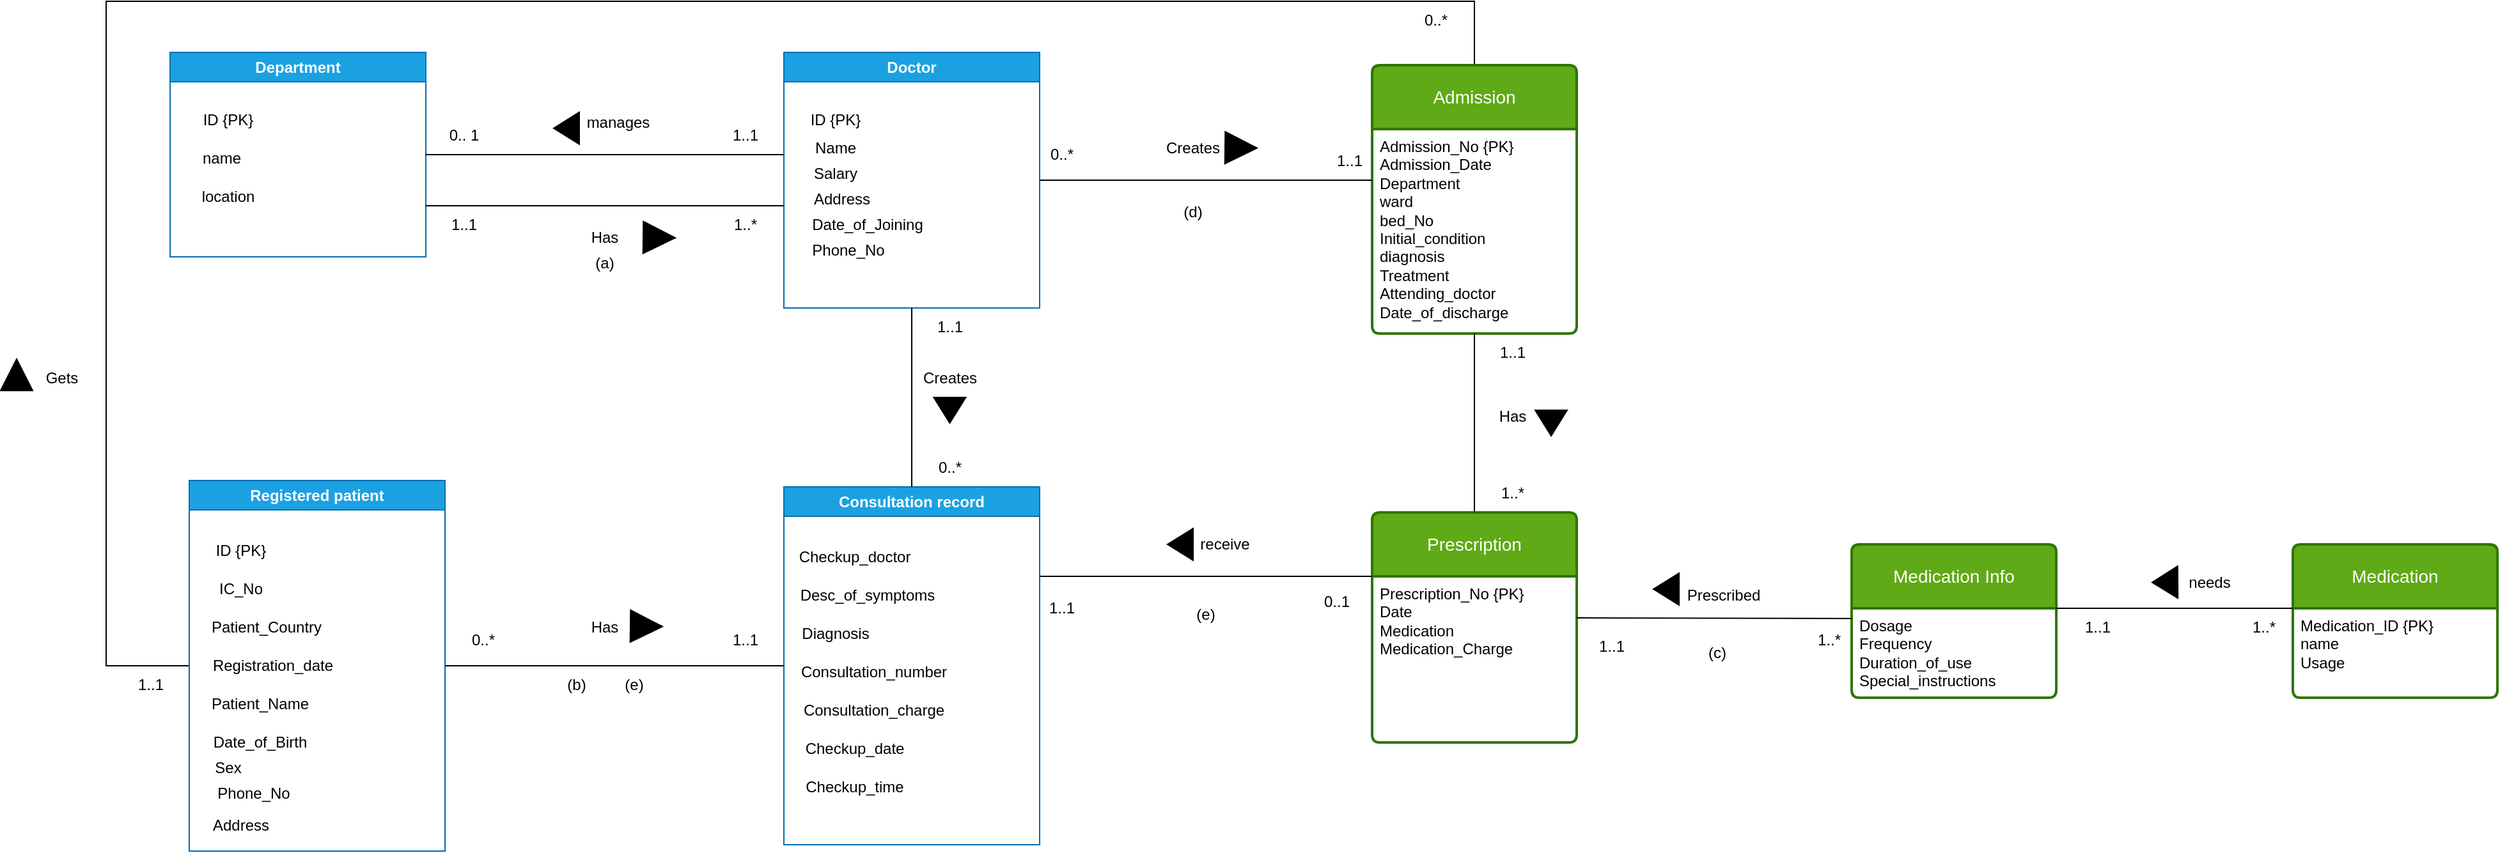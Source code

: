 <mxfile version="26.2.14">
  <diagram name="Page-1" id="pgiMqyUjf4aCU3Kz9-66">
    <mxGraphModel dx="1855" dy="958" grid="1" gridSize="10" guides="1" tooltips="1" connect="1" arrows="1" fold="1" page="1" pageScale="1" pageWidth="850" pageHeight="1100" math="0" shadow="0">
      <root>
        <mxCell id="0" />
        <mxCell id="1" parent="0" />
        <mxCell id="iwBYStO_40tfpdYds1Tp-1" value="Department" style="swimlane;whiteSpace=wrap;html=1;fillColor=#1ba1e2;fontColor=#ffffff;strokeColor=#006EAF;fillStyle=auto;" parent="1" vertex="1">
          <mxGeometry x="190" y="690" width="200" height="160" as="geometry" />
        </mxCell>
        <mxCell id="iwBYStO_40tfpdYds1Tp-2" value="ID {PK}" style="text;html=1;align=center;verticalAlign=middle;resizable=0;points=[];autosize=1;strokeColor=none;fillColor=none;" parent="iwBYStO_40tfpdYds1Tp-1" vertex="1">
          <mxGeometry x="15" y="38" width="60" height="30" as="geometry" />
        </mxCell>
        <mxCell id="iwBYStO_40tfpdYds1Tp-4" value="location" style="text;html=1;align=center;verticalAlign=middle;resizable=0;points=[];autosize=1;strokeColor=none;fillColor=none;" parent="iwBYStO_40tfpdYds1Tp-1" vertex="1">
          <mxGeometry x="15" y="98" width="60" height="30" as="geometry" />
        </mxCell>
        <mxCell id="iwBYStO_40tfpdYds1Tp-3" value="name" style="text;html=1;align=center;verticalAlign=middle;resizable=0;points=[];autosize=1;strokeColor=none;fillColor=none;" parent="iwBYStO_40tfpdYds1Tp-1" vertex="1">
          <mxGeometry x="15" y="68" width="50" height="30" as="geometry" />
        </mxCell>
        <mxCell id="iwBYStO_40tfpdYds1Tp-5" value="Doctor" style="swimlane;whiteSpace=wrap;html=1;fillColor=#1ba1e2;fontColor=#ffffff;strokeColor=#006EAF;" parent="1" vertex="1">
          <mxGeometry x="670" y="690" width="200" height="200" as="geometry" />
        </mxCell>
        <mxCell id="iwBYStO_40tfpdYds1Tp-7" value="Name" style="text;html=1;align=center;verticalAlign=middle;resizable=0;points=[];autosize=1;strokeColor=none;fillColor=none;" parent="iwBYStO_40tfpdYds1Tp-5" vertex="1">
          <mxGeometry x="10" y="60" width="60" height="30" as="geometry" />
        </mxCell>
        <mxCell id="iwBYStO_40tfpdYds1Tp-8" value="Phone_No" style="text;html=1;align=center;verticalAlign=middle;resizable=0;points=[];autosize=1;strokeColor=none;fillColor=none;" parent="iwBYStO_40tfpdYds1Tp-5" vertex="1">
          <mxGeometry x="10" y="140" width="80" height="30" as="geometry" />
        </mxCell>
        <mxCell id="iwBYStO_40tfpdYds1Tp-6" value="ID {PK}" style="text;html=1;align=center;verticalAlign=middle;resizable=0;points=[];autosize=1;strokeColor=none;fillColor=none;" parent="iwBYStO_40tfpdYds1Tp-5" vertex="1">
          <mxGeometry x="10" y="38" width="60" height="30" as="geometry" />
        </mxCell>
        <mxCell id="iwBYStO_40tfpdYds1Tp-9" value="Address" style="text;html=1;align=center;verticalAlign=middle;resizable=0;points=[];autosize=1;strokeColor=none;fillColor=none;" parent="iwBYStO_40tfpdYds1Tp-5" vertex="1">
          <mxGeometry x="10" y="100" width="70" height="30" as="geometry" />
        </mxCell>
        <mxCell id="iwBYStO_40tfpdYds1Tp-10" value="Salary" style="text;html=1;align=center;verticalAlign=middle;resizable=0;points=[];autosize=1;strokeColor=none;fillColor=none;" parent="iwBYStO_40tfpdYds1Tp-5" vertex="1">
          <mxGeometry x="10" y="80" width="60" height="30" as="geometry" />
        </mxCell>
        <mxCell id="iwBYStO_40tfpdYds1Tp-11" value="Date_of_Joining" style="text;html=1;align=center;verticalAlign=middle;resizable=0;points=[];autosize=1;strokeColor=none;fillColor=none;" parent="iwBYStO_40tfpdYds1Tp-5" vertex="1">
          <mxGeometry x="10" y="120" width="110" height="30" as="geometry" />
        </mxCell>
        <mxCell id="g-n3ValnLm8aZ3QtFes6-37" style="edgeStyle=orthogonalEdgeStyle;rounded=0;orthogonalLoop=1;jettySize=auto;html=1;entryX=0.5;entryY=0;entryDx=0;entryDy=0;endArrow=none;startFill=0;" edge="1" parent="1" source="iwBYStO_40tfpdYds1Tp-29" target="CYYpIv-HnM-2PHfvu33v-6">
          <mxGeometry relative="1" as="geometry">
            <Array as="points">
              <mxPoint x="140" y="1170" />
              <mxPoint x="140" y="650" />
              <mxPoint x="1210" y="650" />
            </Array>
          </mxGeometry>
        </mxCell>
        <mxCell id="iwBYStO_40tfpdYds1Tp-29" value="Registered patient" style="swimlane;whiteSpace=wrap;html=1;fillColor=#1ba1e2;fontColor=#ffffff;strokeColor=#006EAF;" parent="1" vertex="1">
          <mxGeometry x="205" y="1025" width="200" height="290" as="geometry" />
        </mxCell>
        <mxCell id="iwBYStO_40tfpdYds1Tp-30" value="ID {PK}" style="text;html=1;align=center;verticalAlign=middle;resizable=0;points=[];autosize=1;strokeColor=none;fillColor=none;" parent="iwBYStO_40tfpdYds1Tp-29" vertex="1">
          <mxGeometry x="10" y="40" width="60" height="30" as="geometry" />
        </mxCell>
        <mxCell id="iwBYStO_40tfpdYds1Tp-31" value="Registration_date" style="text;html=1;align=center;verticalAlign=middle;resizable=0;points=[];autosize=1;strokeColor=none;fillColor=none;" parent="iwBYStO_40tfpdYds1Tp-29" vertex="1">
          <mxGeometry x="5" y="130" width="120" height="30" as="geometry" />
        </mxCell>
        <mxCell id="iwBYStO_40tfpdYds1Tp-21" value="Patient_Name" style="text;html=1;align=center;verticalAlign=middle;resizable=0;points=[];autosize=1;strokeColor=none;fillColor=none;" parent="iwBYStO_40tfpdYds1Tp-29" vertex="1">
          <mxGeometry x="5" y="160" width="100" height="30" as="geometry" />
        </mxCell>
        <mxCell id="iwBYStO_40tfpdYds1Tp-22" value="Patient_Country" style="text;html=1;align=center;verticalAlign=middle;resizable=0;points=[];autosize=1;strokeColor=none;fillColor=none;" parent="iwBYStO_40tfpdYds1Tp-29" vertex="1">
          <mxGeometry x="5" y="100" width="110" height="30" as="geometry" />
        </mxCell>
        <mxCell id="iwBYStO_40tfpdYds1Tp-23" value="IC_No" style="text;html=1;align=center;verticalAlign=middle;resizable=0;points=[];autosize=1;strokeColor=none;fillColor=none;" parent="iwBYStO_40tfpdYds1Tp-29" vertex="1">
          <mxGeometry x="10" y="70" width="60" height="30" as="geometry" />
        </mxCell>
        <mxCell id="iwBYStO_40tfpdYds1Tp-25" value="Date_of_Birth" style="text;html=1;align=center;verticalAlign=middle;resizable=0;points=[];autosize=1;strokeColor=none;fillColor=none;" parent="iwBYStO_40tfpdYds1Tp-29" vertex="1">
          <mxGeometry x="5" y="190" width="100" height="30" as="geometry" />
        </mxCell>
        <mxCell id="iwBYStO_40tfpdYds1Tp-26" value="Sex" style="text;html=1;align=center;verticalAlign=middle;resizable=0;points=[];autosize=1;strokeColor=none;fillColor=none;" parent="iwBYStO_40tfpdYds1Tp-29" vertex="1">
          <mxGeometry x="10" y="210" width="40" height="30" as="geometry" />
        </mxCell>
        <mxCell id="iwBYStO_40tfpdYds1Tp-27" value="Phone_No" style="text;html=1;align=center;verticalAlign=middle;resizable=0;points=[];autosize=1;strokeColor=none;fillColor=none;" parent="iwBYStO_40tfpdYds1Tp-29" vertex="1">
          <mxGeometry x="10" y="230" width="80" height="30" as="geometry" />
        </mxCell>
        <mxCell id="iwBYStO_40tfpdYds1Tp-28" value="Address" style="text;html=1;align=center;verticalAlign=middle;resizable=0;points=[];autosize=1;strokeColor=none;fillColor=none;" parent="iwBYStO_40tfpdYds1Tp-29" vertex="1">
          <mxGeometry x="5" y="255" width="70" height="30" as="geometry" />
        </mxCell>
        <mxCell id="iwBYStO_40tfpdYds1Tp-32" value="" style="endArrow=none;html=1;rounded=0;" parent="1" edge="1">
          <mxGeometry width="50" height="50" relative="1" as="geometry">
            <mxPoint x="390" y="770" as="sourcePoint" />
            <mxPoint x="670" y="770" as="targetPoint" />
          </mxGeometry>
        </mxCell>
        <mxCell id="iwBYStO_40tfpdYds1Tp-33" value="" style="endArrow=none;html=1;rounded=0;" parent="1" edge="1">
          <mxGeometry width="50" height="50" relative="1" as="geometry">
            <mxPoint x="390" y="810" as="sourcePoint" />
            <mxPoint x="670" y="810" as="targetPoint" />
          </mxGeometry>
        </mxCell>
        <mxCell id="iwBYStO_40tfpdYds1Tp-35" value="Consultation record" style="swimlane;whiteSpace=wrap;html=1;fillColor=#1ba1e2;fontColor=#ffffff;strokeColor=#006EAF;" parent="1" vertex="1">
          <mxGeometry x="670" y="1030" width="200" height="280" as="geometry" />
        </mxCell>
        <mxCell id="iwBYStO_40tfpdYds1Tp-39" value="Checkup_doctor" style="text;html=1;align=center;verticalAlign=middle;resizable=0;points=[];autosize=1;strokeColor=none;fillColor=none;" parent="iwBYStO_40tfpdYds1Tp-35" vertex="1">
          <mxGeometry y="40" width="110" height="30" as="geometry" />
        </mxCell>
        <mxCell id="iwBYStO_40tfpdYds1Tp-40" value="Desc_of_symptoms" style="text;html=1;align=center;verticalAlign=middle;resizable=0;points=[];autosize=1;strokeColor=none;fillColor=none;" parent="iwBYStO_40tfpdYds1Tp-35" vertex="1">
          <mxGeometry y="70" width="130" height="30" as="geometry" />
        </mxCell>
        <mxCell id="iwBYStO_40tfpdYds1Tp-41" value="Diagnosis" style="text;html=1;align=center;verticalAlign=middle;resizable=0;points=[];autosize=1;strokeColor=none;fillColor=none;" parent="iwBYStO_40tfpdYds1Tp-35" vertex="1">
          <mxGeometry y="100" width="80" height="30" as="geometry" />
        </mxCell>
        <mxCell id="iwBYStO_40tfpdYds1Tp-42" value="Consultation_number" style="text;html=1;align=center;verticalAlign=middle;resizable=0;points=[];autosize=1;strokeColor=none;fillColor=none;" parent="iwBYStO_40tfpdYds1Tp-35" vertex="1">
          <mxGeometry y="130" width="140" height="30" as="geometry" />
        </mxCell>
        <mxCell id="iwBYStO_40tfpdYds1Tp-45" value="Consultation_charge" style="text;html=1;align=center;verticalAlign=middle;resizable=0;points=[];autosize=1;strokeColor=none;fillColor=none;" parent="iwBYStO_40tfpdYds1Tp-35" vertex="1">
          <mxGeometry x="5" y="160" width="130" height="30" as="geometry" />
        </mxCell>
        <mxCell id="iwBYStO_40tfpdYds1Tp-46" value="Checkup_date" style="text;html=1;align=center;verticalAlign=middle;resizable=0;points=[];autosize=1;strokeColor=none;fillColor=none;" parent="iwBYStO_40tfpdYds1Tp-35" vertex="1">
          <mxGeometry x="5" y="190" width="100" height="30" as="geometry" />
        </mxCell>
        <mxCell id="iwBYStO_40tfpdYds1Tp-48" value="Checkup_time" style="text;html=1;align=center;verticalAlign=middle;resizable=0;points=[];autosize=1;strokeColor=none;fillColor=none;" parent="iwBYStO_40tfpdYds1Tp-35" vertex="1">
          <mxGeometry x="5" y="220" width="100" height="30" as="geometry" />
        </mxCell>
        <mxCell id="SlIInPcPAZ8TnYqFgtZE-3" value="manages" style="text;html=1;align=center;verticalAlign=middle;resizable=0;points=[];autosize=1;strokeColor=none;fillColor=none;" parent="1" vertex="1">
          <mxGeometry x="505" y="730" width="70" height="30" as="geometry" />
        </mxCell>
        <mxCell id="SlIInPcPAZ8TnYqFgtZE-5" value="0.. 1" style="text;html=1;align=center;verticalAlign=middle;whiteSpace=wrap;rounded=0;" parent="1" vertex="1">
          <mxGeometry x="390" y="740" width="60" height="30" as="geometry" />
        </mxCell>
        <mxCell id="SlIInPcPAZ8TnYqFgtZE-9" value="Has" style="text;html=1;align=center;verticalAlign=middle;whiteSpace=wrap;rounded=0;" parent="1" vertex="1">
          <mxGeometry x="500" y="820" width="60" height="30" as="geometry" />
        </mxCell>
        <mxCell id="SlIInPcPAZ8TnYqFgtZE-10" value="1..1" style="text;html=1;align=center;verticalAlign=middle;whiteSpace=wrap;rounded=0;" parent="1" vertex="1">
          <mxGeometry x="610" y="740" width="60" height="30" as="geometry" />
        </mxCell>
        <mxCell id="SlIInPcPAZ8TnYqFgtZE-11" value="1..1" style="text;html=1;align=center;verticalAlign=middle;whiteSpace=wrap;rounded=0;" parent="1" vertex="1">
          <mxGeometry x="390" y="810" width="60" height="30" as="geometry" />
        </mxCell>
        <mxCell id="SlIInPcPAZ8TnYqFgtZE-12" value="1..*" style="text;html=1;align=center;verticalAlign=middle;whiteSpace=wrap;rounded=0;" parent="1" vertex="1">
          <mxGeometry x="610" y="810" width="60" height="30" as="geometry" />
        </mxCell>
        <mxCell id="SlIInPcPAZ8TnYqFgtZE-25" value="Has" style="text;html=1;align=center;verticalAlign=middle;whiteSpace=wrap;rounded=0;" parent="1" vertex="1">
          <mxGeometry x="500" y="1125" width="60" height="30" as="geometry" />
        </mxCell>
        <mxCell id="SlIInPcPAZ8TnYqFgtZE-26" value="1..1" style="text;html=1;align=center;verticalAlign=middle;whiteSpace=wrap;rounded=0;" parent="1" vertex="1">
          <mxGeometry x="610" y="1135" width="60" height="30" as="geometry" />
        </mxCell>
        <mxCell id="SlIInPcPAZ8TnYqFgtZE-27" value="0..*" style="text;html=1;align=center;verticalAlign=middle;whiteSpace=wrap;rounded=0;" parent="1" vertex="1">
          <mxGeometry x="405" y="1135" width="60" height="30" as="geometry" />
        </mxCell>
        <mxCell id="SlIInPcPAZ8TnYqFgtZE-28" value="&lt;font style=&quot;color: light-dark(rgb(0, 0, 0), rgb(255, 0, 0));&quot;&gt;(a)&lt;/font&gt;" style="text;html=1;align=center;verticalAlign=middle;whiteSpace=wrap;rounded=0;" parent="1" vertex="1">
          <mxGeometry x="500" y="840" width="60" height="30" as="geometry" />
        </mxCell>
        <mxCell id="SlIInPcPAZ8TnYqFgtZE-29" value="&lt;font style=&quot;color: light-dark(rgb(0, 0, 0), rgb(255, 0, 0));&quot;&gt;(b)&lt;/font&gt;" style="text;html=1;align=center;verticalAlign=middle;whiteSpace=wrap;rounded=0;" parent="1" vertex="1">
          <mxGeometry x="477.5" y="1170" width="60" height="30" as="geometry" />
        </mxCell>
        <mxCell id="CYYpIv-HnM-2PHfvu33v-6" value="Admission" style="swimlane;childLayout=stackLayout;horizontal=1;startSize=50;horizontalStack=0;rounded=1;fontSize=14;fontStyle=0;strokeWidth=2;resizeParent=0;resizeLast=1;shadow=0;dashed=0;align=center;arcSize=4;whiteSpace=wrap;html=1;fillColor=#60a917;fontColor=#ffffff;strokeColor=#2D7600;" parent="1" vertex="1">
          <mxGeometry x="1130" y="700" width="160" height="210" as="geometry" />
        </mxCell>
        <mxCell id="CYYpIv-HnM-2PHfvu33v-7" value="&lt;div&gt;Admission_No {PK}&lt;/div&gt;Admission_Date&lt;br&gt;Department&lt;div&gt;ward&lt;/div&gt;&lt;div&gt;bed_No&lt;br&gt;Initial_condition&lt;br&gt;diagnosis&lt;br&gt;Treatment&lt;br&gt;Attending_doctor&lt;/div&gt;&lt;div&gt;Date_of_discharge&lt;/div&gt;&lt;div&gt;&lt;br&gt;&lt;/div&gt;" style="align=left;strokeColor=none;fillColor=none;spacingLeft=4;spacingRight=4;fontSize=12;verticalAlign=top;resizable=0;rotatable=0;part=1;html=1;whiteSpace=wrap;" parent="CYYpIv-HnM-2PHfvu33v-6" vertex="1">
          <mxGeometry y="50" width="160" height="160" as="geometry" />
        </mxCell>
        <mxCell id="CYYpIv-HnM-2PHfvu33v-8" value="" style="endArrow=none;html=1;rounded=0;entryX=1;entryY=0.5;entryDx=0;entryDy=0;exitX=0;exitY=0.25;exitDx=0;exitDy=0;" parent="1" source="CYYpIv-HnM-2PHfvu33v-7" target="iwBYStO_40tfpdYds1Tp-5" edge="1">
          <mxGeometry relative="1" as="geometry">
            <mxPoint x="1120" y="770" as="sourcePoint" />
            <mxPoint x="1120" y="950" as="targetPoint" />
          </mxGeometry>
        </mxCell>
        <mxCell id="CYYpIv-HnM-2PHfvu33v-10" value="Prescription" style="swimlane;childLayout=stackLayout;horizontal=1;startSize=50;horizontalStack=0;rounded=1;fontSize=14;fontStyle=0;strokeWidth=2;resizeParent=0;resizeLast=1;shadow=0;dashed=0;align=center;arcSize=4;whiteSpace=wrap;html=1;fillColor=#60a917;fontColor=#ffffff;strokeColor=#2D7600;" parent="1" vertex="1">
          <mxGeometry x="1130" y="1050" width="160" height="180" as="geometry" />
        </mxCell>
        <mxCell id="CYYpIv-HnM-2PHfvu33v-11" value="&lt;div&gt;Prescription_No {PK}&lt;/div&gt;&lt;div&gt;Date&lt;br&gt;&lt;/div&gt;Medication&lt;div&gt;Medication_Charge&lt;/div&gt;" style="align=left;strokeColor=none;fillColor=none;spacingLeft=4;spacingRight=4;fontSize=12;verticalAlign=top;resizable=0;rotatable=0;part=1;html=1;whiteSpace=wrap;" parent="CYYpIv-HnM-2PHfvu33v-10" vertex="1">
          <mxGeometry y="50" width="160" height="130" as="geometry" />
        </mxCell>
        <mxCell id="CYYpIv-HnM-2PHfvu33v-12" value="Medication Info" style="swimlane;childLayout=stackLayout;horizontal=1;startSize=50;horizontalStack=0;rounded=1;fontSize=14;fontStyle=0;strokeWidth=2;resizeParent=0;resizeLast=1;shadow=0;dashed=0;align=center;arcSize=4;whiteSpace=wrap;html=1;fillColor=#60a917;fontColor=#ffffff;strokeColor=#2D7600;" parent="1" vertex="1">
          <mxGeometry x="1505" y="1075" width="160" height="120" as="geometry" />
        </mxCell>
        <mxCell id="CYYpIv-HnM-2PHfvu33v-13" value="&lt;div&gt;&lt;div&gt;Dosage&lt;/div&gt;&lt;div&gt;Frequency&lt;/div&gt;&lt;div&gt;Duration_of_use&lt;br&gt;Special_instructions&lt;/div&gt;&lt;/div&gt;" style="align=left;strokeColor=none;fillColor=none;spacingLeft=4;spacingRight=4;fontSize=12;verticalAlign=top;resizable=0;rotatable=0;part=1;html=1;whiteSpace=wrap;" parent="CYYpIv-HnM-2PHfvu33v-12" vertex="1">
          <mxGeometry y="50" width="160" height="70" as="geometry" />
        </mxCell>
        <mxCell id="CYYpIv-HnM-2PHfvu33v-14" value="" style="endArrow=none;html=1;rounded=0;entryX=0;entryY=0;entryDx=0;entryDy=0;" parent="1" target="CYYpIv-HnM-2PHfvu33v-11" edge="1">
          <mxGeometry width="50" height="50" relative="1" as="geometry">
            <mxPoint x="870" y="1100" as="sourcePoint" />
            <mxPoint x="1000" y="1144" as="targetPoint" />
          </mxGeometry>
        </mxCell>
        <mxCell id="CYYpIv-HnM-2PHfvu33v-27" value="1..1" style="text;html=1;align=center;verticalAlign=middle;whiteSpace=wrap;rounded=0;" parent="1" vertex="1">
          <mxGeometry x="870" y="1115" width="35" height="20" as="geometry" />
        </mxCell>
        <mxCell id="CYYpIv-HnM-2PHfvu33v-28" value="0..1" style="text;html=1;align=center;verticalAlign=middle;whiteSpace=wrap;rounded=0;" parent="1" vertex="1">
          <mxGeometry x="1085" y="1110" width="35" height="20" as="geometry" />
        </mxCell>
        <mxCell id="CYYpIv-HnM-2PHfvu33v-29" value="receive" style="text;html=1;align=center;verticalAlign=middle;whiteSpace=wrap;rounded=0;" parent="1" vertex="1">
          <mxGeometry x="990" y="1060" width="50" height="30" as="geometry" />
        </mxCell>
        <mxCell id="CYYpIv-HnM-2PHfvu33v-32" value="Prescribed" style="text;html=1;align=center;verticalAlign=middle;whiteSpace=wrap;rounded=0;" parent="1" vertex="1">
          <mxGeometry x="1380" y="1100" width="50" height="30" as="geometry" />
        </mxCell>
        <mxCell id="CYYpIv-HnM-2PHfvu33v-34" value="1..1" style="text;html=1;align=center;verticalAlign=middle;whiteSpace=wrap;rounded=0;" parent="1" vertex="1">
          <mxGeometry x="1300" y="1145" width="35" height="20" as="geometry" />
        </mxCell>
        <mxCell id="CYYpIv-HnM-2PHfvu33v-35" value="1..*" style="text;html=1;align=center;verticalAlign=middle;whiteSpace=wrap;rounded=0;" parent="1" vertex="1">
          <mxGeometry x="1470" y="1140" width="35" height="20" as="geometry" />
        </mxCell>
        <mxCell id="HaMvnOQRpAeRhv2OksEQ-1" value="Creates" style="text;html=1;align=center;verticalAlign=middle;whiteSpace=wrap;rounded=0;direction=west;flipV=1;flipH=1;" parent="1" vertex="1">
          <mxGeometry x="960" y="750" width="60" height="30" as="geometry" />
        </mxCell>
        <mxCell id="HaMvnOQRpAeRhv2OksEQ-2" value="0..*" style="text;html=1;align=center;verticalAlign=middle;whiteSpace=wrap;rounded=0;" parent="1" vertex="1">
          <mxGeometry x="870" y="760" width="35" height="20" as="geometry" />
        </mxCell>
        <mxCell id="HaMvnOQRpAeRhv2OksEQ-4" value="1..1" style="text;html=1;align=center;verticalAlign=middle;whiteSpace=wrap;rounded=0;" parent="1" vertex="1">
          <mxGeometry x="1095" y="765" width="35" height="20" as="geometry" />
        </mxCell>
        <mxCell id="g-n3ValnLm8aZ3QtFes6-1" value="&lt;font style=&quot;color: light-dark(rgb(0, 0, 0), rgb(255, 0, 0));&quot;&gt;(c)&lt;/font&gt;" style="text;html=1;align=center;verticalAlign=middle;whiteSpace=wrap;rounded=0;" vertex="1" parent="1">
          <mxGeometry x="1370" y="1145" width="60" height="30" as="geometry" />
        </mxCell>
        <mxCell id="g-n3ValnLm8aZ3QtFes6-3" value="&lt;font style=&quot;color: light-dark(rgb(0, 0, 0), rgb(255, 0, 0));&quot;&gt;(e)&lt;/font&gt;" style="text;html=1;align=center;verticalAlign=middle;whiteSpace=wrap;rounded=0;" vertex="1" parent="1">
          <mxGeometry x="970" y="1115" width="60" height="30" as="geometry" />
        </mxCell>
        <mxCell id="g-n3ValnLm8aZ3QtFes6-5" value="" style="endArrow=none;html=1;rounded=0;entryX=0.5;entryY=0;entryDx=0;entryDy=0;exitX=0.5;exitY=1;exitDx=0;exitDy=0;" edge="1" parent="1" source="iwBYStO_40tfpdYds1Tp-5" target="iwBYStO_40tfpdYds1Tp-35">
          <mxGeometry width="50" height="50" relative="1" as="geometry">
            <mxPoint x="575" y="968.75" as="sourcePoint" />
            <mxPoint x="245" y="968.75" as="targetPoint" />
          </mxGeometry>
        </mxCell>
        <mxCell id="g-n3ValnLm8aZ3QtFes6-7" value="Creates" style="text;html=1;align=center;verticalAlign=middle;whiteSpace=wrap;rounded=0;direction=west;flipV=1;flipH=1;rotation=0;" vertex="1" parent="1">
          <mxGeometry x="770" y="930" width="60" height="30" as="geometry" />
        </mxCell>
        <mxCell id="g-n3ValnLm8aZ3QtFes6-14" value="" style="endArrow=none;html=1;rounded=0;entryX=1;entryY=0.5;entryDx=0;entryDy=0;exitX=0;exitY=0.5;exitDx=0;exitDy=0;" edge="1" parent="1" source="iwBYStO_40tfpdYds1Tp-35" target="iwBYStO_40tfpdYds1Tp-29">
          <mxGeometry width="50" height="50" relative="1" as="geometry">
            <mxPoint x="600" y="1130" as="sourcePoint" />
            <mxPoint x="600" y="1270" as="targetPoint" />
          </mxGeometry>
        </mxCell>
        <mxCell id="g-n3ValnLm8aZ3QtFes6-15" value="" style="endArrow=none;html=1;rounded=0;exitX=1;exitY=0.25;exitDx=0;exitDy=0;" edge="1" parent="1" source="CYYpIv-HnM-2PHfvu33v-11">
          <mxGeometry width="50" height="50" relative="1" as="geometry">
            <mxPoint x="1275" y="1139.41" as="sourcePoint" />
            <mxPoint x="1505" y="1133" as="targetPoint" />
          </mxGeometry>
        </mxCell>
        <mxCell id="g-n3ValnLm8aZ3QtFes6-17" value="1..1" style="text;html=1;align=center;verticalAlign=middle;whiteSpace=wrap;rounded=0;" vertex="1" parent="1">
          <mxGeometry x="770" y="890" width="60" height="30" as="geometry" />
        </mxCell>
        <mxCell id="g-n3ValnLm8aZ3QtFes6-18" value="0..*" style="text;html=1;align=center;verticalAlign=middle;whiteSpace=wrap;rounded=0;" vertex="1" parent="1">
          <mxGeometry x="770" y="1000" width="60" height="30" as="geometry" />
        </mxCell>
        <mxCell id="g-n3ValnLm8aZ3QtFes6-21" value="" style="endArrow=none;html=1;rounded=0;entryX=0.5;entryY=0;entryDx=0;entryDy=0;exitX=0.5;exitY=1;exitDx=0;exitDy=0;" edge="1" parent="1" source="CYYpIv-HnM-2PHfvu33v-7" target="CYYpIv-HnM-2PHfvu33v-10">
          <mxGeometry width="50" height="50" relative="1" as="geometry">
            <mxPoint x="1060" y="951.5" as="sourcePoint" />
            <mxPoint x="1295" y="958.5" as="targetPoint" />
          </mxGeometry>
        </mxCell>
        <mxCell id="g-n3ValnLm8aZ3QtFes6-22" value="1..1" style="text;html=1;align=center;verticalAlign=middle;whiteSpace=wrap;rounded=0;" vertex="1" parent="1">
          <mxGeometry x="1210" y="910" width="60" height="30" as="geometry" />
        </mxCell>
        <mxCell id="g-n3ValnLm8aZ3QtFes6-23" value="1..*" style="text;html=1;align=center;verticalAlign=middle;whiteSpace=wrap;rounded=0;" vertex="1" parent="1">
          <mxGeometry x="1210" y="1020" width="60" height="30" as="geometry" />
        </mxCell>
        <mxCell id="g-n3ValnLm8aZ3QtFes6-24" value="&lt;font style=&quot;color: light-dark(rgb(0, 0, 0), rgb(255, 0, 0));&quot;&gt;(d)&lt;/font&gt;" style="text;html=1;align=center;verticalAlign=middle;whiteSpace=wrap;rounded=0;" vertex="1" parent="1">
          <mxGeometry x="960" y="800" width="60" height="30" as="geometry" />
        </mxCell>
        <mxCell id="g-n3ValnLm8aZ3QtFes6-25" value="&lt;font style=&quot;color: light-dark(rgb(0, 0, 0), rgb(255, 0, 0));&quot;&gt;(e)&lt;/font&gt;" style="text;html=1;align=center;verticalAlign=middle;whiteSpace=wrap;rounded=0;" vertex="1" parent="1">
          <mxGeometry x="522.5" y="1170" width="60" height="30" as="geometry" />
        </mxCell>
        <mxCell id="g-n3ValnLm8aZ3QtFes6-26" value="Has" style="text;html=1;align=center;verticalAlign=middle;whiteSpace=wrap;rounded=0;direction=west;flipV=1;flipH=1;rotation=0;" vertex="1" parent="1">
          <mxGeometry x="1210" y="960" width="60" height="30" as="geometry" />
        </mxCell>
        <mxCell id="g-n3ValnLm8aZ3QtFes6-28" value="Medication" style="swimlane;childLayout=stackLayout;horizontal=1;startSize=50;horizontalStack=0;rounded=1;fontSize=14;fontStyle=0;strokeWidth=2;resizeParent=0;resizeLast=1;shadow=0;dashed=0;align=center;arcSize=4;whiteSpace=wrap;html=1;fillColor=#60a917;fontColor=#ffffff;strokeColor=#2D7600;" vertex="1" parent="1">
          <mxGeometry x="1850" y="1075" width="160" height="120" as="geometry" />
        </mxCell>
        <mxCell id="g-n3ValnLm8aZ3QtFes6-29" value="Medication_ID {PK}&lt;div&gt;name&lt;/div&gt;&lt;div&gt;Usage&lt;/div&gt;&lt;div&gt;&lt;br&gt;&lt;/div&gt;" style="align=left;strokeColor=none;fillColor=none;spacingLeft=4;spacingRight=4;fontSize=12;verticalAlign=top;resizable=0;rotatable=0;part=1;html=1;whiteSpace=wrap;" vertex="1" parent="g-n3ValnLm8aZ3QtFes6-28">
          <mxGeometry y="50" width="160" height="70" as="geometry" />
        </mxCell>
        <mxCell id="g-n3ValnLm8aZ3QtFes6-32" value="1..1" style="text;html=1;align=center;verticalAlign=middle;whiteSpace=wrap;rounded=0;" vertex="1" parent="1">
          <mxGeometry x="1680" y="1130" width="35" height="20" as="geometry" />
        </mxCell>
        <mxCell id="g-n3ValnLm8aZ3QtFes6-33" value="1..*" style="text;html=1;align=center;verticalAlign=middle;whiteSpace=wrap;rounded=0;" vertex="1" parent="1">
          <mxGeometry x="1810" y="1130" width="35" height="20" as="geometry" />
        </mxCell>
        <mxCell id="g-n3ValnLm8aZ3QtFes6-34" value="" style="endArrow=none;html=1;rounded=0;entryX=0;entryY=0;entryDx=0;entryDy=0;exitX=1;exitY=0;exitDx=0;exitDy=0;" edge="1" parent="1" source="CYYpIv-HnM-2PHfvu33v-13" target="g-n3ValnLm8aZ3QtFes6-29">
          <mxGeometry width="50" height="50" relative="1" as="geometry">
            <mxPoint x="1700" y="1125" as="sourcePoint" />
            <mxPoint x="1880" y="1110" as="targetPoint" />
          </mxGeometry>
        </mxCell>
        <mxCell id="g-n3ValnLm8aZ3QtFes6-35" value="needs" style="text;html=1;align=center;verticalAlign=middle;whiteSpace=wrap;rounded=0;" vertex="1" parent="1">
          <mxGeometry x="1760" y="1090" width="50" height="30" as="geometry" />
        </mxCell>
        <mxCell id="g-n3ValnLm8aZ3QtFes6-40" value="0..*" style="text;html=1;align=center;verticalAlign=middle;whiteSpace=wrap;rounded=0;" vertex="1" parent="1">
          <mxGeometry x="1150" y="650" width="60" height="30" as="geometry" />
        </mxCell>
        <mxCell id="g-n3ValnLm8aZ3QtFes6-41" value="1..1" style="text;html=1;align=center;verticalAlign=middle;whiteSpace=wrap;rounded=0;" vertex="1" parent="1">
          <mxGeometry x="145" y="1170" width="60" height="30" as="geometry" />
        </mxCell>
        <mxCell id="g-n3ValnLm8aZ3QtFes6-43" value="" style="shape=mxgraph.arrows2.wedgeArrow;html=1;bendable=0;startWidth=12.5;defaultFillColor=invert;defaultGradientColor=invert;rounded=0;fillColor=default;strokeColor=default;gradientColor=none;" edge="1" parent="1">
          <mxGeometry width="100" height="100" relative="1" as="geometry">
            <mxPoint x="560" y="834.85" as="sourcePoint" />
            <mxPoint x="585" y="835.14" as="targetPoint" />
          </mxGeometry>
        </mxCell>
        <mxCell id="g-n3ValnLm8aZ3QtFes6-44" value="" style="shape=mxgraph.arrows2.wedgeArrow;html=1;bendable=0;startWidth=12.5;defaultFillColor=invert;defaultGradientColor=invert;rounded=0;fillColor=default;strokeColor=default;gradientColor=none;" edge="1" parent="1">
          <mxGeometry width="100" height="100" relative="1" as="geometry">
            <mxPoint x="799.71" y="960" as="sourcePoint" />
            <mxPoint x="799.71" y="980" as="targetPoint" />
          </mxGeometry>
        </mxCell>
        <mxCell id="g-n3ValnLm8aZ3QtFes6-46" value="" style="shape=mxgraph.arrows2.wedgeArrow;html=1;bendable=0;startWidth=12.5;defaultFillColor=invert;defaultGradientColor=invert;rounded=0;fillColor=default;strokeColor=default;gradientColor=none;" edge="1" parent="1">
          <mxGeometry width="100" height="100" relative="1" as="geometry">
            <mxPoint x="1270" y="970" as="sourcePoint" />
            <mxPoint x="1270" y="990" as="targetPoint" />
          </mxGeometry>
        </mxCell>
        <mxCell id="g-n3ValnLm8aZ3QtFes6-47" value="" style="shape=mxgraph.arrows2.wedgeArrow;html=1;bendable=0;startWidth=12.5;defaultFillColor=invert;defaultGradientColor=invert;rounded=0;fillColor=default;strokeColor=default;gradientColor=none;" edge="1" parent="1">
          <mxGeometry width="100" height="100" relative="1" as="geometry">
            <mxPoint x="550" y="1139" as="sourcePoint" />
            <mxPoint x="575" y="1139.29" as="targetPoint" />
          </mxGeometry>
        </mxCell>
        <mxCell id="g-n3ValnLm8aZ3QtFes6-48" value="" style="shape=mxgraph.arrows2.wedgeArrow;html=1;bendable=0;startWidth=12.5;defaultFillColor=invert;defaultGradientColor=invert;rounded=0;fillColor=default;strokeColor=default;gradientColor=none;" edge="1" parent="1">
          <mxGeometry width="100" height="100" relative="1" as="geometry">
            <mxPoint x="990" y="1075" as="sourcePoint" />
            <mxPoint x="970" y="1075" as="targetPoint" />
          </mxGeometry>
        </mxCell>
        <mxCell id="g-n3ValnLm8aZ3QtFes6-49" value="" style="shape=mxgraph.arrows2.wedgeArrow;html=1;bendable=0;startWidth=12.5;defaultFillColor=invert;defaultGradientColor=invert;rounded=0;fillColor=default;strokeColor=default;gradientColor=none;" edge="1" parent="1">
          <mxGeometry width="100" height="100" relative="1" as="geometry">
            <mxPoint x="510" y="749.33" as="sourcePoint" />
            <mxPoint x="490" y="749.33" as="targetPoint" />
          </mxGeometry>
        </mxCell>
        <mxCell id="g-n3ValnLm8aZ3QtFes6-50" value="" style="shape=mxgraph.arrows2.wedgeArrow;html=1;bendable=0;startWidth=12.5;defaultFillColor=invert;defaultGradientColor=invert;rounded=0;fillColor=default;strokeColor=default;gradientColor=none;" edge="1" parent="1">
          <mxGeometry width="100" height="100" relative="1" as="geometry">
            <mxPoint x="1015" y="764.58" as="sourcePoint" />
            <mxPoint x="1040" y="764.87" as="targetPoint" />
          </mxGeometry>
        </mxCell>
        <mxCell id="g-n3ValnLm8aZ3QtFes6-51" value="" style="shape=mxgraph.arrows2.wedgeArrow;html=1;bendable=0;startWidth=12.5;defaultFillColor=invert;defaultGradientColor=invert;rounded=0;fillColor=default;strokeColor=default;gradientColor=none;" edge="1" parent="1">
          <mxGeometry width="100" height="100" relative="1" as="geometry">
            <mxPoint x="1370" y="1110" as="sourcePoint" />
            <mxPoint x="1350" y="1110" as="targetPoint" />
          </mxGeometry>
        </mxCell>
        <mxCell id="g-n3ValnLm8aZ3QtFes6-52" value="" style="shape=mxgraph.arrows2.wedgeArrow;html=1;bendable=0;startWidth=12.5;defaultFillColor=invert;defaultGradientColor=invert;rounded=0;fillColor=default;strokeColor=default;gradientColor=none;" edge="1" parent="1">
          <mxGeometry width="100" height="100" relative="1" as="geometry">
            <mxPoint x="1760" y="1104.58" as="sourcePoint" />
            <mxPoint x="1740" y="1104.75" as="targetPoint" />
          </mxGeometry>
        </mxCell>
        <mxCell id="g-n3ValnLm8aZ3QtFes6-53" value="Gets" style="text;html=1;align=center;verticalAlign=middle;resizable=0;points=[];autosize=1;strokeColor=none;fillColor=none;" vertex="1" parent="1">
          <mxGeometry x="80" y="930" width="50" height="30" as="geometry" />
        </mxCell>
        <mxCell id="g-n3ValnLm8aZ3QtFes6-54" value="" style="shape=mxgraph.arrows2.wedgeArrow;html=1;bendable=0;startWidth=12.5;defaultFillColor=invert;defaultGradientColor=invert;rounded=0;fillColor=default;strokeColor=default;gradientColor=none;" edge="1" parent="1">
          <mxGeometry width="100" height="100" relative="1" as="geometry">
            <mxPoint x="70" y="954.63" as="sourcePoint" />
            <mxPoint x="70" y="930" as="targetPoint" />
          </mxGeometry>
        </mxCell>
      </root>
    </mxGraphModel>
  </diagram>
</mxfile>
